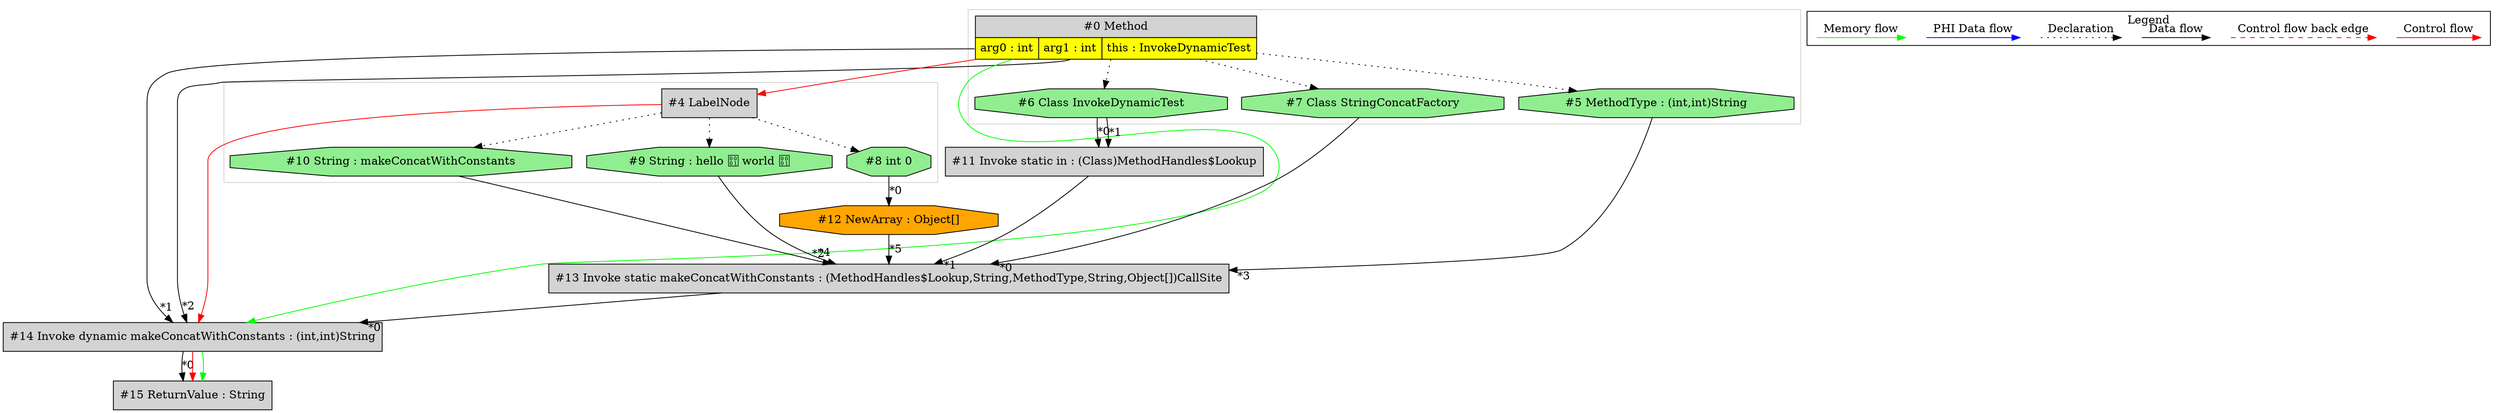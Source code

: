 digraph {
 ordering="in";
 node0[margin="0", label=<<table border="0" cellborder="1" cellspacing="0" cellpadding="5"><tr><td colspan="3">#0 Method</td></tr><tr><td port="prj2" bgcolor="yellow">arg0 : int</td><td port="prj1" bgcolor="yellow">arg1 : int</td><td port="prj3" bgcolor="yellow">this : InvokeDynamicTest</td></tr></table>>,shape=none, fillcolor=lightgrey, style=filled];
 node14[label="#14 Invoke dynamic makeConcatWithConstants : (int,int)String",shape=box, fillcolor=lightgrey, style=filled];
 node13 -> node14[headlabel="*0", labeldistance=2];
 node0:prj2 -> node14[headlabel="*1", labeldistance=2];
 node0:prj1 -> node14[headlabel="*2", labeldistance=2];
 node0 -> node14[labeldistance=2, color=green, constraint=false];
 node4 -> node14[labeldistance=2, color=red, fontcolor=red];
 node4[label="#4 LabelNode",shape=box, fillcolor=lightgrey, style=filled];
 node0 -> node4[labeldistance=2, color=red, fontcolor=red];
 node8[label="#8 int 0",shape=octagon, fillcolor=lightgreen, style=filled];
 node4 -> node8[style=dotted];
 node12[label="#12 NewArray : Object[]",shape=octagon, fillcolor=orange, style=filled];
 node8 -> node12[headlabel="*0", labeldistance=2];
 node13[label="#13 Invoke static makeConcatWithConstants : (MethodHandles$Lookup,String,MethodType,String,Object[])CallSite",shape=box, fillcolor=lightgrey, style=filled];
 node7 -> node13[headlabel="*0", labeldistance=2];
 node11 -> node13[headlabel="*1", labeldistance=2];
 node10 -> node13[headlabel="*2", labeldistance=2];
 node5 -> node13[headlabel="*3", labeldistance=2];
 node9 -> node13[headlabel="*4", labeldistance=2];
 node12 -> node13[headlabel="*5", labeldistance=2];
 node9[label="#9 String : hello  world ",shape=octagon, fillcolor=lightgreen, style=filled];
 node4 -> node9[style=dotted];
 node5[label="#5 MethodType : (int,int)String",shape=octagon, fillcolor=lightgreen, style=filled];
 node0 -> node5[style=dotted];
 node10[label="#10 String : makeConcatWithConstants",shape=octagon, fillcolor=lightgreen, style=filled];
 node4 -> node10[style=dotted];
 node11[label="#11 Invoke static in : (Class)MethodHandles$Lookup",shape=box, fillcolor=lightgrey, style=filled];
 node6 -> node11[headlabel="*0", labeldistance=2];
 node6 -> node11[headlabel="*1", labeldistance=2];
 node6[label="#6 Class InvokeDynamicTest",shape=octagon, fillcolor=lightgreen, style=filled];
 node0 -> node6[style=dotted];
 node7[label="#7 Class StringConcatFactory",shape=octagon, fillcolor=lightgreen, style=filled];
 node0 -> node7[style=dotted];
 node15[label="#15 ReturnValue : String",shape=box, fillcolor=lightgrey, style=filled];
 node14 -> node15[headlabel="*0", labeldistance=2];
 node14 -> node15[labeldistance=2, color=red, fontcolor=red];
 node14 -> node15[labeldistance=2, color=green, constraint=false];
 subgraph cluster_0 {
  color=lightgray;
  node0;
  node5;
  node6;
  node7;
 }
 subgraph cluster_1 {
  color=lightgray;
  node4;
  node8;
  node9;
  node10;
 }
 subgraph cluster_000 {
  label = "Legend";
  node [shape=point]
  {
   rank=same;
   c0 [style = invis];
   c1 [style = invis];
   c2 [style = invis];
   c3 [style = invis];
   d0 [style = invis];
   d1 [style = invis];
   d2 [style = invis];
   d3 [style = invis];
   d4 [style = invis];
   d5 [style = invis];
   d6 [style = invis];
   d7 [style = invis];
  }
  c0 -> c1 [label="Control flow", style=solid, color=red]
  c2 -> c3 [label="Control flow back edge", style=dashed, color=red]
  d0 -> d1 [label="Data flow"]
  d2 -> d3 [label="Declaration", style=dotted]
  d4 -> d5 [label="PHI Data flow", color=blue]
  d6 -> d7 [label="Memory flow", color=green]
 }

}
